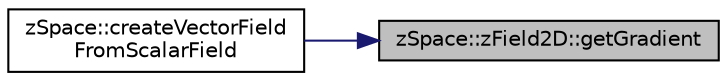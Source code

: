 digraph "zSpace::zField2D::getGradient"
{
 // LATEX_PDF_SIZE
  edge [fontname="Helvetica",fontsize="10",labelfontname="Helvetica",labelfontsize="10"];
  node [fontname="Helvetica",fontsize="10",shape=record];
  rankdir="RL";
  Node37 [label="zSpace::zField2D::getGradient",height=0.2,width=0.4,color="black", fillcolor="grey75", style="filled", fontcolor="black",tooltip="This method gets the gradient of the field at the input sample position."];
  Node37 -> Node38 [dir="back",color="midnightblue",fontsize="10",style="solid",fontname="Helvetica"];
  Node38 [label="zSpace::createVectorField\lFromScalarField",height=0.2,width=0.4,color="black", fillcolor="white", style="filled",URL="$group__z_field2_d_utilities.html#ga7b48b1ab7119cddf881eda1648a8be89",tooltip="This method creates a vector field from the input scalar field."];
}
